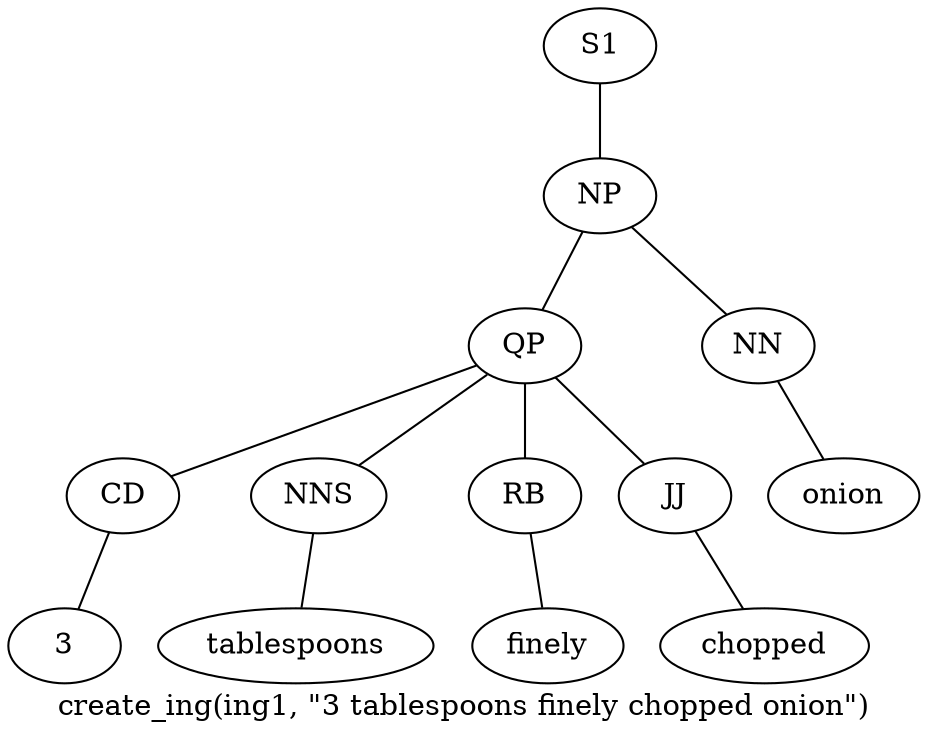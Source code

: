 graph SyntaxGraph {
	label = "create_ing(ing1, \"3 tablespoons finely chopped onion\")";
	Node0 [label="S1"];
	Node1 [label="NP"];
	Node2 [label="QP"];
	Node3 [label="CD"];
	Node4 [label="3"];
	Node5 [label="NNS"];
	Node6 [label="tablespoons"];
	Node7 [label="RB"];
	Node8 [label="finely"];
	Node9 [label="JJ"];
	Node10 [label="chopped"];
	Node11 [label="NN"];
	Node12 [label="onion"];

	Node0 -- Node1;
	Node1 -- Node2;
	Node1 -- Node11;
	Node2 -- Node3;
	Node2 -- Node5;
	Node2 -- Node7;
	Node2 -- Node9;
	Node3 -- Node4;
	Node5 -- Node6;
	Node7 -- Node8;
	Node9 -- Node10;
	Node11 -- Node12;
}